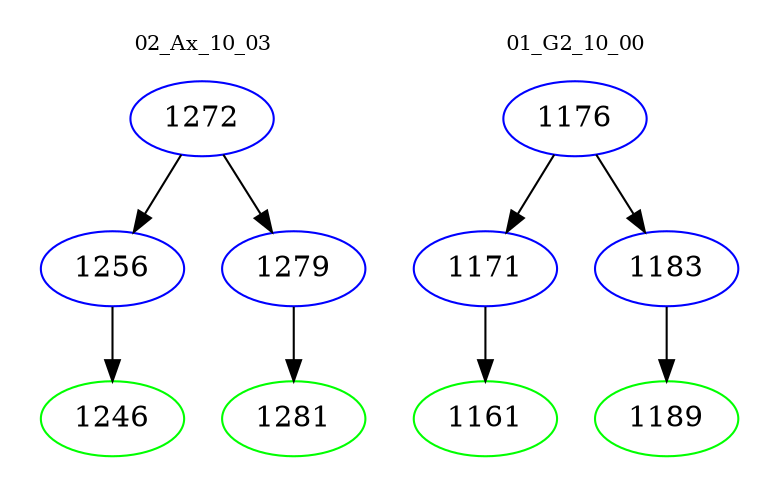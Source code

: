 digraph{
subgraph cluster_0 {
color = white
label = "02_Ax_10_03";
fontsize=10;
T0_1272 [label="1272", color="blue"]
T0_1272 -> T0_1256 [color="black"]
T0_1256 [label="1256", color="blue"]
T0_1256 -> T0_1246 [color="black"]
T0_1246 [label="1246", color="green"]
T0_1272 -> T0_1279 [color="black"]
T0_1279 [label="1279", color="blue"]
T0_1279 -> T0_1281 [color="black"]
T0_1281 [label="1281", color="green"]
}
subgraph cluster_1 {
color = white
label = "01_G2_10_00";
fontsize=10;
T1_1176 [label="1176", color="blue"]
T1_1176 -> T1_1171 [color="black"]
T1_1171 [label="1171", color="blue"]
T1_1171 -> T1_1161 [color="black"]
T1_1161 [label="1161", color="green"]
T1_1176 -> T1_1183 [color="black"]
T1_1183 [label="1183", color="blue"]
T1_1183 -> T1_1189 [color="black"]
T1_1189 [label="1189", color="green"]
}
}
